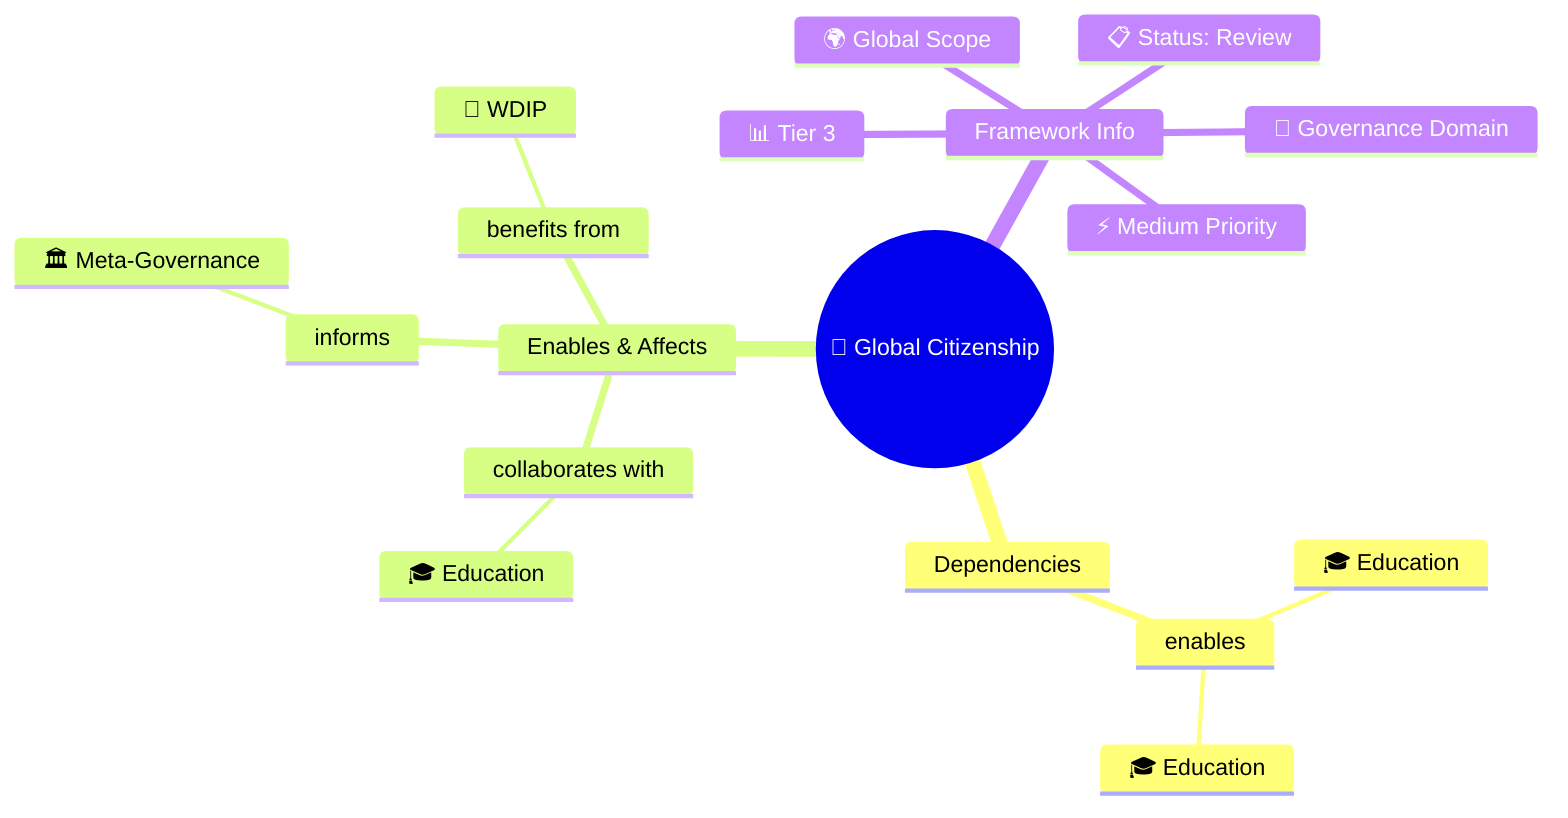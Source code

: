 mindmap
  root(("🤝 Global Citizenship"))
    Dependencies
      enables
        🎓 Education
        🎓 Education
    Enables & Affects
      collaborates with
        🎓 Education
      informs
        🏛️ Meta-Governance
      benefits from
        🧭 WDIP
    Framework Info
      📊 Tier 3
      🎯 Governance Domain
      🌍 Global Scope
      ⚡ Medium Priority
      📋 Status: Review